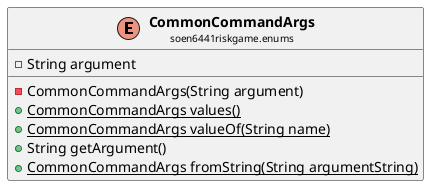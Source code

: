 @startuml

skinparam svgLinkTarget _parent
skinparam linetype ortho
set namespaceSeparator none
enum "<b><size:14>CommonCommandArgs</b>\n<size:10>soen6441riskgame.enums" as soen6441riskgame.enums.CommonCommandArgs  [[../../soen6441riskgame/enums/CommonCommandArgs.html{soen6441riskgame.enums.CommonCommandArgs}]] {
-String argument
-CommonCommandArgs(String argument)
{static} +CommonCommandArgs values()
{static} +CommonCommandArgs valueOf(String name)
+String getArgument()
{static} +CommonCommandArgs fromString(String argumentString)
}



@enduml
